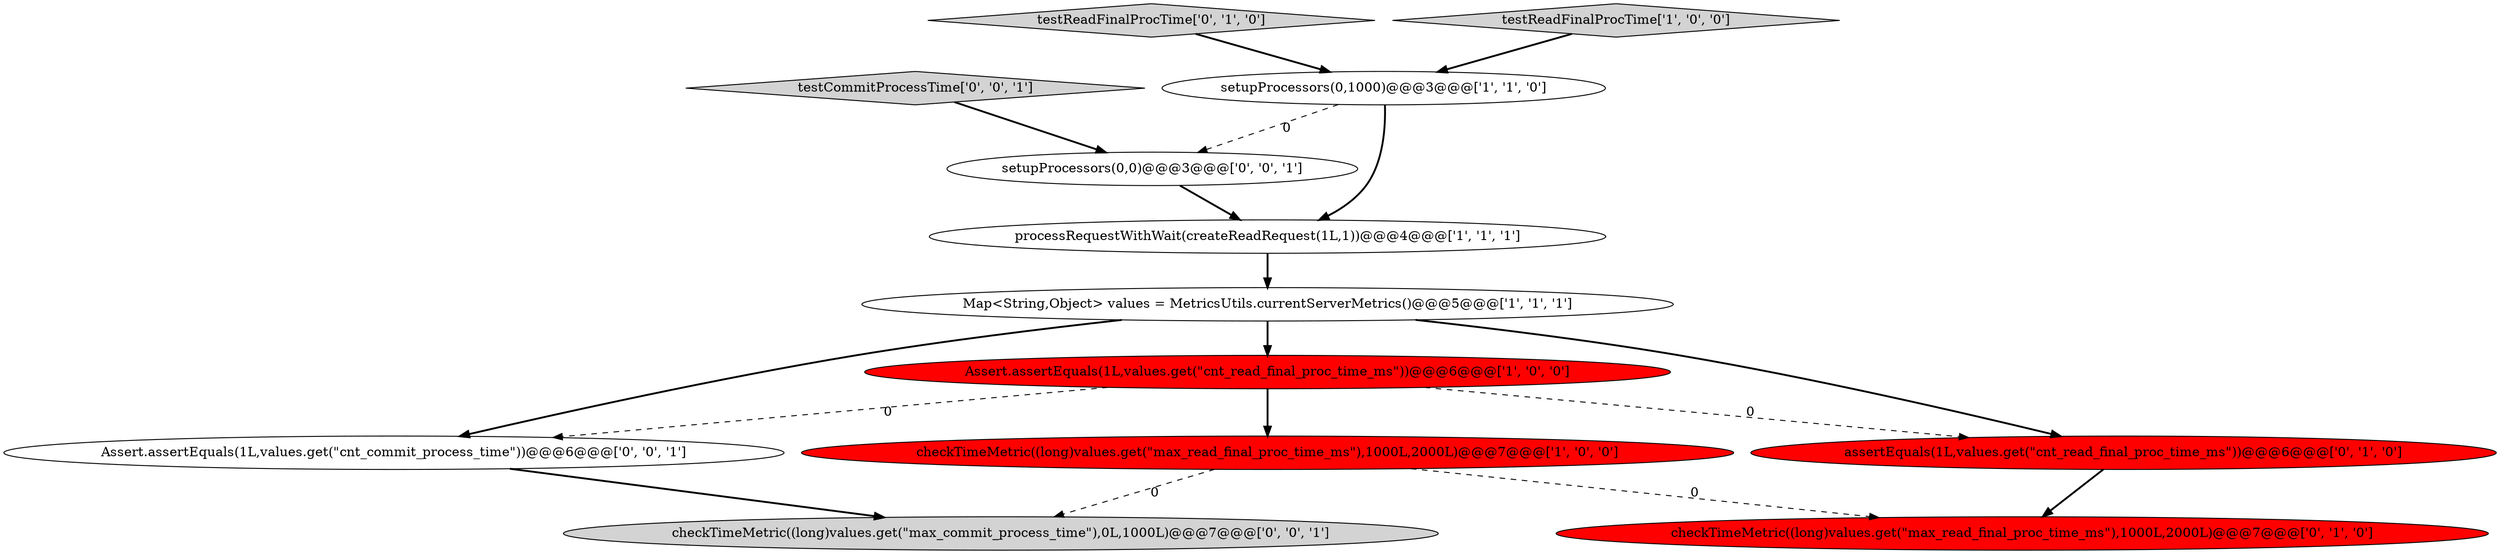 digraph {
1 [style = filled, label = "Assert.assertEquals(1L,values.get(\"cnt_read_final_proc_time_ms\"))@@@6@@@['1', '0', '0']", fillcolor = red, shape = ellipse image = "AAA1AAABBB1BBB"];
6 [style = filled, label = "checkTimeMetric((long)values.get(\"max_read_final_proc_time_ms\"),1000L,2000L)@@@7@@@['0', '1', '0']", fillcolor = red, shape = ellipse image = "AAA1AAABBB2BBB"];
3 [style = filled, label = "setupProcessors(0,1000)@@@3@@@['1', '1', '0']", fillcolor = white, shape = ellipse image = "AAA0AAABBB1BBB"];
2 [style = filled, label = "processRequestWithWait(createReadRequest(1L,1))@@@4@@@['1', '1', '1']", fillcolor = white, shape = ellipse image = "AAA0AAABBB1BBB"];
11 [style = filled, label = "setupProcessors(0,0)@@@3@@@['0', '0', '1']", fillcolor = white, shape = ellipse image = "AAA0AAABBB3BBB"];
10 [style = filled, label = "testCommitProcessTime['0', '0', '1']", fillcolor = lightgray, shape = diamond image = "AAA0AAABBB3BBB"];
12 [style = filled, label = "checkTimeMetric((long)values.get(\"max_commit_process_time\"),0L,1000L)@@@7@@@['0', '0', '1']", fillcolor = lightgray, shape = ellipse image = "AAA0AAABBB3BBB"];
9 [style = filled, label = "Assert.assertEquals(1L,values.get(\"cnt_commit_process_time\"))@@@6@@@['0', '0', '1']", fillcolor = white, shape = ellipse image = "AAA0AAABBB3BBB"];
8 [style = filled, label = "testReadFinalProcTime['0', '1', '0']", fillcolor = lightgray, shape = diamond image = "AAA0AAABBB2BBB"];
0 [style = filled, label = "checkTimeMetric((long)values.get(\"max_read_final_proc_time_ms\"),1000L,2000L)@@@7@@@['1', '0', '0']", fillcolor = red, shape = ellipse image = "AAA1AAABBB1BBB"];
7 [style = filled, label = "assertEquals(1L,values.get(\"cnt_read_final_proc_time_ms\"))@@@6@@@['0', '1', '0']", fillcolor = red, shape = ellipse image = "AAA1AAABBB2BBB"];
4 [style = filled, label = "Map<String,Object> values = MetricsUtils.currentServerMetrics()@@@5@@@['1', '1', '1']", fillcolor = white, shape = ellipse image = "AAA0AAABBB1BBB"];
5 [style = filled, label = "testReadFinalProcTime['1', '0', '0']", fillcolor = lightgray, shape = diamond image = "AAA0AAABBB1BBB"];
5->3 [style = bold, label=""];
4->9 [style = bold, label=""];
1->9 [style = dashed, label="0"];
4->1 [style = bold, label=""];
9->12 [style = bold, label=""];
1->0 [style = bold, label=""];
1->7 [style = dashed, label="0"];
3->2 [style = bold, label=""];
0->12 [style = dashed, label="0"];
2->4 [style = bold, label=""];
11->2 [style = bold, label=""];
4->7 [style = bold, label=""];
3->11 [style = dashed, label="0"];
7->6 [style = bold, label=""];
0->6 [style = dashed, label="0"];
8->3 [style = bold, label=""];
10->11 [style = bold, label=""];
}
